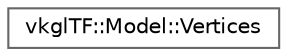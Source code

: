 digraph "Graphical Class Hierarchy"
{
 // LATEX_PDF_SIZE
  bgcolor="transparent";
  edge [fontname=Helvetica,fontsize=10,labelfontname=Helvetica,labelfontsize=10];
  node [fontname=Helvetica,fontsize=10,shape=box,height=0.2,width=0.4];
  rankdir="LR";
  Node0 [id="Node000000",label="vkglTF::Model::Vertices",height=0.2,width=0.4,color="grey40", fillcolor="white", style="filled",URL="$structvkgl_t_f_1_1_model_1_1_vertices.html",tooltip=" "];
}

